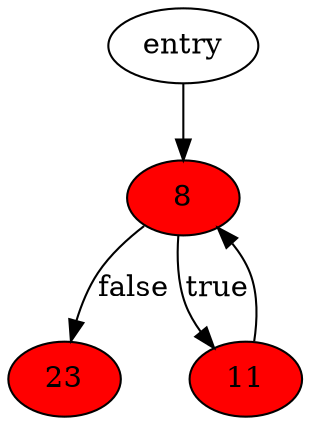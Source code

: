 strict digraph "main" {
	// Node definitions.
	2 [label=entry];
	8 [
		fillcolor=red
		style=filled
	];
	23 [
		fillcolor=red
		style=filled
	];
	11 [
		fillcolor=red
		style=filled
	];

	// Edge definitions.
	2 -> 8;
	8 -> 23 [label=false];
	8 -> 11 [label=true];
	11 -> 8;
}
